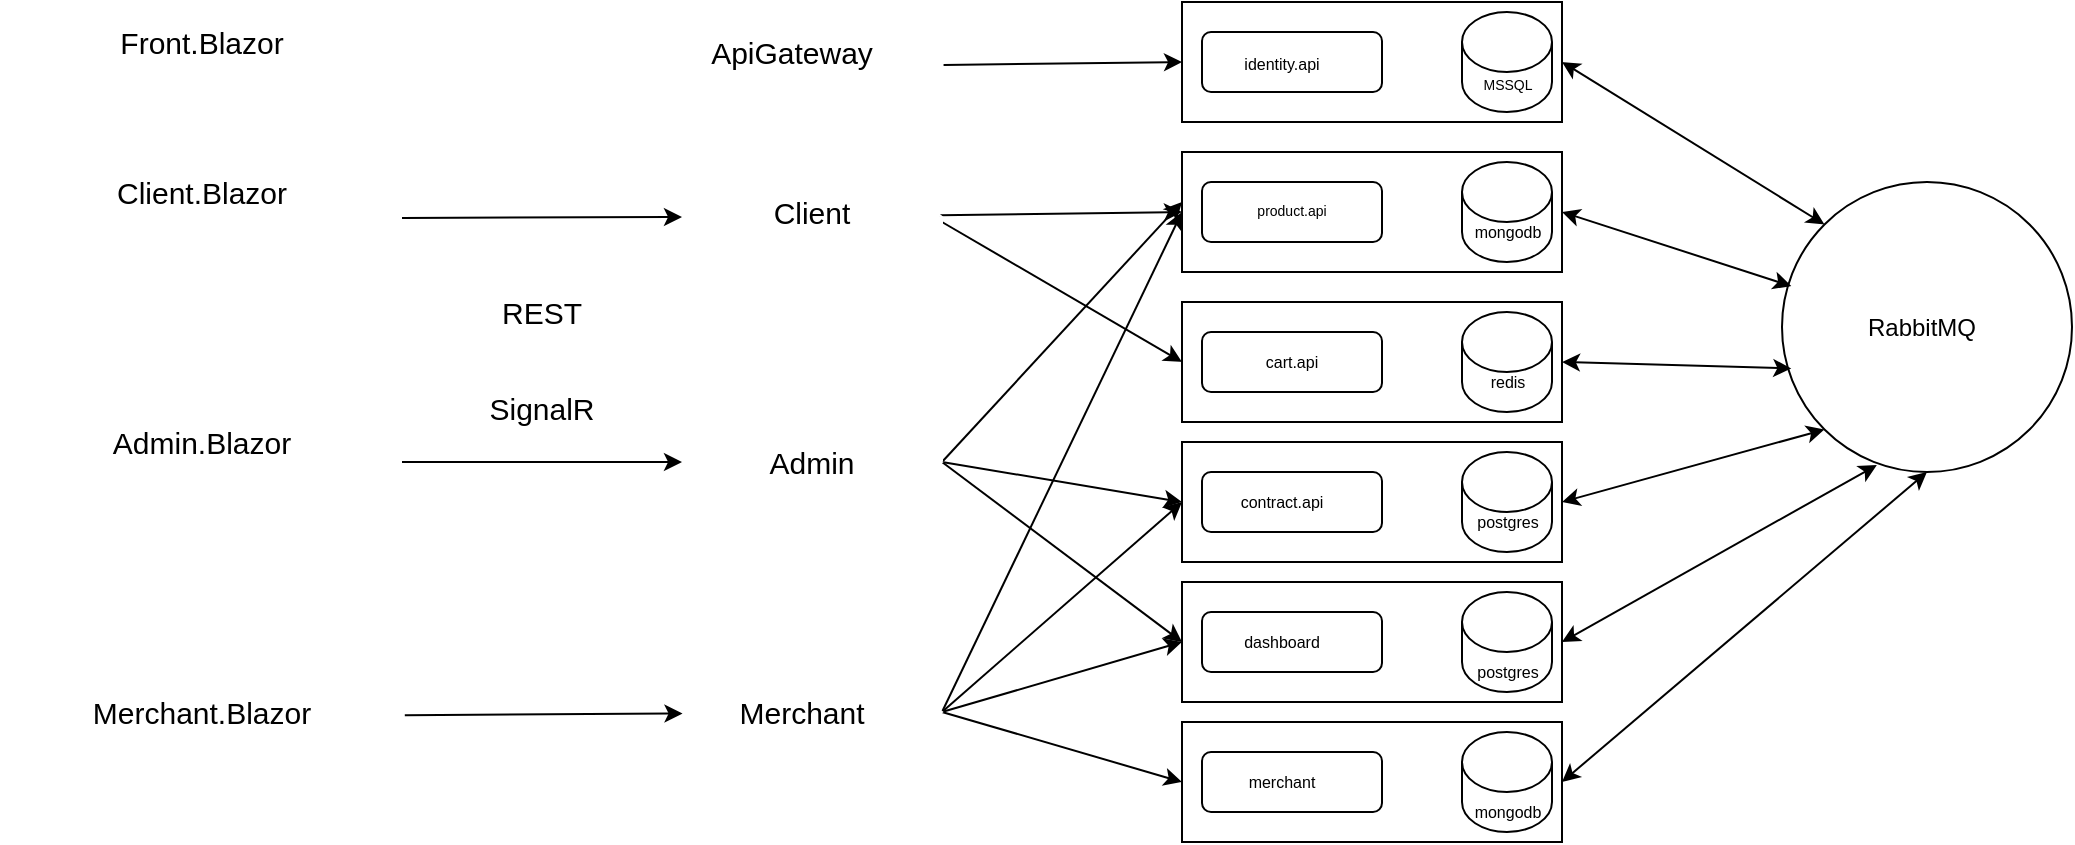 <mxfile>
    <diagram id="39V4i5nskPyQPllEZI3q" name="Page-1">
        <mxGraphModel dx="2623" dy="1060" grid="1" gridSize="10" guides="1" tooltips="1" connect="1" arrows="1" fold="1" page="1" pageScale="1" pageWidth="850" pageHeight="1100" math="0" shadow="0">
            <root>
                <mxCell id="0"/>
                <mxCell id="1" parent="0"/>
                <mxCell id="5" value="" style="ellipse;whiteSpace=wrap;html=1;aspect=fixed;" vertex="1" parent="1">
                    <mxGeometry x="550" y="200" width="145" height="145" as="geometry"/>
                </mxCell>
                <mxCell id="3" value="RabbitMQ" style="text;html=1;strokeColor=none;fillColor=none;align=center;verticalAlign=middle;whiteSpace=wrap;rounded=0;" vertex="1" parent="1">
                    <mxGeometry x="570" y="257.5" width="100" height="30" as="geometry"/>
                </mxCell>
                <mxCell id="15" value="" style="rounded=0;whiteSpace=wrap;html=1;" vertex="1" parent="1">
                    <mxGeometry x="250" y="110" width="190" height="60" as="geometry"/>
                </mxCell>
                <mxCell id="16" value="" style="endArrow=classic;startArrow=classic;html=1;entryX=1;entryY=0.5;entryDx=0;entryDy=0;exitX=0;exitY=0;exitDx=0;exitDy=0;" edge="1" parent="1" source="5" target="15">
                    <mxGeometry width="50" height="50" relative="1" as="geometry">
                        <mxPoint x="380" y="280" as="sourcePoint"/>
                        <mxPoint x="430" y="230" as="targetPoint"/>
                    </mxGeometry>
                </mxCell>
                <mxCell id="17" value="" style="rounded=1;whiteSpace=wrap;html=1;" vertex="1" parent="1">
                    <mxGeometry x="260" y="125" width="90" height="30" as="geometry"/>
                </mxCell>
                <mxCell id="18" value="" style="shape=cylinder3;whiteSpace=wrap;html=1;boundedLbl=1;backgroundOutline=1;size=15;" vertex="1" parent="1">
                    <mxGeometry x="390" y="115" width="45" height="50" as="geometry"/>
                </mxCell>
                <mxCell id="19" value="" style="rounded=0;whiteSpace=wrap;html=1;" vertex="1" parent="1">
                    <mxGeometry x="250" y="185" width="190" height="60" as="geometry"/>
                </mxCell>
                <mxCell id="20" value="" style="rounded=1;whiteSpace=wrap;html=1;" vertex="1" parent="1">
                    <mxGeometry x="260" y="200" width="90" height="30" as="geometry"/>
                </mxCell>
                <mxCell id="21" value="" style="shape=cylinder3;whiteSpace=wrap;html=1;boundedLbl=1;backgroundOutline=1;size=15;" vertex="1" parent="1">
                    <mxGeometry x="390" y="190" width="45" height="50" as="geometry"/>
                </mxCell>
                <mxCell id="22" value="" style="rounded=0;whiteSpace=wrap;html=1;" vertex="1" parent="1">
                    <mxGeometry x="250" y="260" width="190" height="60" as="geometry"/>
                </mxCell>
                <mxCell id="23" value="" style="rounded=1;whiteSpace=wrap;html=1;" vertex="1" parent="1">
                    <mxGeometry x="260" y="275" width="90" height="30" as="geometry"/>
                </mxCell>
                <mxCell id="24" value="" style="shape=cylinder3;whiteSpace=wrap;html=1;boundedLbl=1;backgroundOutline=1;size=15;" vertex="1" parent="1">
                    <mxGeometry x="390" y="265" width="45" height="50" as="geometry"/>
                </mxCell>
                <mxCell id="25" value="" style="rounded=0;whiteSpace=wrap;html=1;" vertex="1" parent="1">
                    <mxGeometry x="250" y="330" width="190" height="60" as="geometry"/>
                </mxCell>
                <mxCell id="26" value="" style="rounded=1;whiteSpace=wrap;html=1;" vertex="1" parent="1">
                    <mxGeometry x="260" y="345" width="90" height="30" as="geometry"/>
                </mxCell>
                <mxCell id="27" value="" style="shape=cylinder3;whiteSpace=wrap;html=1;boundedLbl=1;backgroundOutline=1;size=15;" vertex="1" parent="1">
                    <mxGeometry x="390" y="335" width="45" height="50" as="geometry"/>
                </mxCell>
                <mxCell id="28" value="" style="endArrow=classic;startArrow=classic;html=1;entryX=0.032;entryY=0.359;entryDx=0;entryDy=0;exitX=1;exitY=0.5;exitDx=0;exitDy=0;entryPerimeter=0;" edge="1" parent="1" source="19" target="5">
                    <mxGeometry width="50" height="50" relative="1" as="geometry">
                        <mxPoint x="280" y="340" as="sourcePoint"/>
                        <mxPoint x="330" y="290" as="targetPoint"/>
                    </mxGeometry>
                </mxCell>
                <mxCell id="29" value="" style="endArrow=classic;startArrow=classic;html=1;entryX=0.032;entryY=0.643;entryDx=0;entryDy=0;exitX=1;exitY=0.5;exitDx=0;exitDy=0;entryPerimeter=0;" edge="1" parent="1" source="22" target="5">
                    <mxGeometry width="50" height="50" relative="1" as="geometry">
                        <mxPoint x="450" y="225" as="sourcePoint"/>
                        <mxPoint x="540" y="225" as="targetPoint"/>
                    </mxGeometry>
                </mxCell>
                <mxCell id="30" value="" style="endArrow=classic;startArrow=classic;html=1;entryX=0;entryY=1;entryDx=0;entryDy=0;exitX=1;exitY=0.5;exitDx=0;exitDy=0;" edge="1" parent="1" source="25" target="5">
                    <mxGeometry width="50" height="50" relative="1" as="geometry">
                        <mxPoint x="450" y="300" as="sourcePoint"/>
                        <mxPoint x="557.574" y="267.426" as="targetPoint"/>
                    </mxGeometry>
                </mxCell>
                <mxCell id="31" value="&lt;font style=&quot;font-size: 8px;&quot;&gt;identity.api&lt;/font&gt;" style="text;html=1;strokeColor=none;fillColor=none;align=center;verticalAlign=middle;whiteSpace=wrap;rounded=0;" vertex="1" parent="1">
                    <mxGeometry x="270" y="125" width="60" height="30" as="geometry"/>
                </mxCell>
                <mxCell id="32" value="&lt;font style=&quot;font-size: 7px;&quot;&gt;MSSQL&lt;/font&gt;" style="text;html=1;strokeColor=none;fillColor=none;align=center;verticalAlign=middle;whiteSpace=wrap;rounded=0;opacity=0;strokeWidth=0;" vertex="1" parent="1">
                    <mxGeometry x="382.5" y="135" width="60" height="30" as="geometry"/>
                </mxCell>
                <mxCell id="33" value="product.api" style="text;html=1;strokeColor=none;fillColor=none;align=center;verticalAlign=middle;whiteSpace=wrap;rounded=0;strokeWidth=0;fontSize=7;opacity=0;" vertex="1" parent="1">
                    <mxGeometry x="275" y="200" width="60" height="30" as="geometry"/>
                </mxCell>
                <mxCell id="34" value="mongodb" style="text;html=1;strokeColor=none;fillColor=none;align=center;verticalAlign=middle;whiteSpace=wrap;rounded=0;strokeWidth=0;fontSize=8;opacity=0;" vertex="1" parent="1">
                    <mxGeometry x="382.5" y="210" width="60" height="30" as="geometry"/>
                </mxCell>
                <mxCell id="35" value="cart.api" style="text;html=1;strokeColor=none;fillColor=none;align=center;verticalAlign=middle;whiteSpace=wrap;rounded=0;strokeWidth=0;fontSize=8;opacity=0;" vertex="1" parent="1">
                    <mxGeometry x="275" y="275" width="60" height="30" as="geometry"/>
                </mxCell>
                <mxCell id="36" value="redis" style="text;html=1;strokeColor=none;fillColor=none;align=center;verticalAlign=middle;whiteSpace=wrap;rounded=0;strokeWidth=0;fontSize=8;opacity=0;" vertex="1" parent="1">
                    <mxGeometry x="382.5" y="285" width="60" height="30" as="geometry"/>
                </mxCell>
                <mxCell id="37" value="" style="rounded=0;whiteSpace=wrap;html=1;" vertex="1" parent="1">
                    <mxGeometry x="250" y="400" width="190" height="60" as="geometry"/>
                </mxCell>
                <mxCell id="38" value="" style="rounded=1;whiteSpace=wrap;html=1;" vertex="1" parent="1">
                    <mxGeometry x="260" y="415" width="90" height="30" as="geometry"/>
                </mxCell>
                <mxCell id="39" value="" style="shape=cylinder3;whiteSpace=wrap;html=1;boundedLbl=1;backgroundOutline=1;size=15;" vertex="1" parent="1">
                    <mxGeometry x="390" y="405" width="45" height="50" as="geometry"/>
                </mxCell>
                <mxCell id="40" value="" style="rounded=0;whiteSpace=wrap;html=1;" vertex="1" parent="1">
                    <mxGeometry x="250" y="470" width="190" height="60" as="geometry"/>
                </mxCell>
                <mxCell id="41" value="" style="rounded=1;whiteSpace=wrap;html=1;" vertex="1" parent="1">
                    <mxGeometry x="260" y="485" width="90" height="30" as="geometry"/>
                </mxCell>
                <mxCell id="42" value="" style="shape=cylinder3;whiteSpace=wrap;html=1;boundedLbl=1;backgroundOutline=1;size=15;" vertex="1" parent="1">
                    <mxGeometry x="390" y="475" width="45" height="50" as="geometry"/>
                </mxCell>
                <mxCell id="43" value="" style="endArrow=classic;startArrow=classic;html=1;fontSize=8;exitX=1;exitY=0.5;exitDx=0;exitDy=0;entryX=0.327;entryY=0.976;entryDx=0;entryDy=0;entryPerimeter=0;" edge="1" parent="1" source="37" target="5">
                    <mxGeometry width="50" height="50" relative="1" as="geometry">
                        <mxPoint x="400" y="470" as="sourcePoint"/>
                        <mxPoint x="600" y="280" as="targetPoint"/>
                    </mxGeometry>
                </mxCell>
                <mxCell id="44" value="" style="endArrow=classic;startArrow=classic;html=1;fontSize=8;exitX=1;exitY=0.5;exitDx=0;exitDy=0;entryX=0.5;entryY=1;entryDx=0;entryDy=0;" edge="1" parent="1" source="40" target="5">
                    <mxGeometry width="50" height="50" relative="1" as="geometry">
                        <mxPoint x="400" y="400" as="sourcePoint"/>
                        <mxPoint x="600" y="280" as="targetPoint"/>
                    </mxGeometry>
                </mxCell>
                <mxCell id="45" value="contract.api" style="text;html=1;strokeColor=none;fillColor=none;align=center;verticalAlign=middle;whiteSpace=wrap;rounded=0;strokeWidth=0;fontSize=8;opacity=0;" vertex="1" parent="1">
                    <mxGeometry x="270" y="345" width="60" height="30" as="geometry"/>
                </mxCell>
                <mxCell id="46" value="postgres" style="text;html=1;strokeColor=none;fillColor=none;align=center;verticalAlign=middle;whiteSpace=wrap;rounded=0;strokeWidth=0;fontSize=8;opacity=0;" vertex="1" parent="1">
                    <mxGeometry x="382.5" y="355" width="60" height="30" as="geometry"/>
                </mxCell>
                <mxCell id="47" value="postgres" style="text;html=1;strokeColor=none;fillColor=none;align=center;verticalAlign=middle;whiteSpace=wrap;rounded=0;strokeWidth=0;fontSize=8;opacity=0;" vertex="1" parent="1">
                    <mxGeometry x="382.5" y="430" width="60" height="30" as="geometry"/>
                </mxCell>
                <mxCell id="49" value="dashboard" style="text;html=1;strokeColor=none;fillColor=none;align=center;verticalAlign=middle;whiteSpace=wrap;rounded=0;strokeWidth=0;fontSize=8;opacity=0;" vertex="1" parent="1">
                    <mxGeometry x="270" y="415" width="60" height="30" as="geometry"/>
                </mxCell>
                <mxCell id="50" value="merchant" style="text;html=1;strokeColor=none;fillColor=none;align=center;verticalAlign=middle;whiteSpace=wrap;rounded=0;strokeWidth=0;fontSize=8;opacity=0;" vertex="1" parent="1">
                    <mxGeometry x="270" y="485" width="60" height="30" as="geometry"/>
                </mxCell>
                <mxCell id="52" value="mongodb" style="text;html=1;strokeColor=none;fillColor=none;align=center;verticalAlign=middle;whiteSpace=wrap;rounded=0;strokeWidth=0;fontSize=8;opacity=0;" vertex="1" parent="1">
                    <mxGeometry x="382.5" y="500" width="60" height="30" as="geometry"/>
                </mxCell>
                <mxCell id="75" style="edgeStyle=none;html=1;entryX=0;entryY=0.5;entryDx=0;entryDy=0;fontSize=15;" edge="1" parent="1" target="22">
                    <mxGeometry relative="1" as="geometry">
                        <mxPoint x="130" y="220" as="sourcePoint"/>
                    </mxGeometry>
                </mxCell>
                <mxCell id="76" style="edgeStyle=none;html=1;exitX=1;exitY=0.5;exitDx=0;exitDy=0;fontSize=15;" edge="1" parent="1" source="69">
                    <mxGeometry relative="1" as="geometry">
                        <mxPoint x="250" y="210" as="targetPoint"/>
                    </mxGeometry>
                </mxCell>
                <mxCell id="95" style="edgeStyle=none;html=1;entryX=0;entryY=0.5;entryDx=0;entryDy=0;fontSize=15;exitX=1.006;exitY=0.075;exitDx=0;exitDy=0;exitPerimeter=0;" edge="1" parent="1" source="61" target="15">
                    <mxGeometry relative="1" as="geometry"/>
                </mxCell>
                <mxCell id="61" value="" style="rounded=0;whiteSpace=wrap;html=1;strokeColor=#FFFFFF;strokeWidth=1;fontSize=8;fillColor=none;gradientColor=default;" vertex="1" parent="1">
                    <mxGeometry y="110" width="130" height="420" as="geometry"/>
                </mxCell>
                <mxCell id="96" style="edgeStyle=none;html=1;entryX=0;entryY=0.5;entryDx=0;entryDy=0;fontSize=15;" edge="1" parent="1" source="62" target="19">
                    <mxGeometry relative="1" as="geometry"/>
                </mxCell>
                <mxCell id="62" value="" style="rhombus;whiteSpace=wrap;html=1;strokeColor=#FFFFFF;strokeWidth=1;fontSize=8;fillColor=none;gradientColor=default;" vertex="1" parent="1">
                    <mxGeometry y="165" width="130" height="105" as="geometry"/>
                </mxCell>
                <mxCell id="64" value="&lt;font style=&quot;font-size: 15px;&quot;&gt;ApiGateway&lt;/font&gt;" style="text;html=1;strokeColor=none;fillColor=none;align=center;verticalAlign=middle;whiteSpace=wrap;rounded=0;strokeWidth=1;fontSize=8;" vertex="1" parent="1">
                    <mxGeometry x="20" y="120" width="70" height="30" as="geometry"/>
                </mxCell>
                <mxCell id="66" value="Client" style="text;html=1;strokeColor=none;fillColor=none;align=center;verticalAlign=middle;whiteSpace=wrap;rounded=0;strokeWidth=1;fontSize=15;" vertex="1" parent="1">
                    <mxGeometry x="35" y="195" width="60" height="40" as="geometry"/>
                </mxCell>
                <mxCell id="77" style="edgeStyle=none;html=1;entryX=0;entryY=0.5;entryDx=0;entryDy=0;fontSize=15;exitX=1;exitY=0.5;exitDx=0;exitDy=0;" edge="1" parent="1" source="69" target="25">
                    <mxGeometry relative="1" as="geometry"/>
                </mxCell>
                <mxCell id="78" style="edgeStyle=none;html=1;entryX=0;entryY=0.5;entryDx=0;entryDy=0;fontSize=15;exitX=1;exitY=0.5;exitDx=0;exitDy=0;" edge="1" parent="1" source="69" target="37">
                    <mxGeometry relative="1" as="geometry"/>
                </mxCell>
                <mxCell id="69" value="" style="rhombus;whiteSpace=wrap;html=1;strokeColor=#FFFFFF;strokeWidth=1;fontSize=15;fillColor=none;gradientColor=default;" vertex="1" parent="1">
                    <mxGeometry y="290" width="130" height="100" as="geometry"/>
                </mxCell>
                <mxCell id="82" style="edgeStyle=none;html=1;entryX=0;entryY=0.5;entryDx=0;entryDy=0;fontSize=15;exitX=1;exitY=0.5;exitDx=0;exitDy=0;" edge="1" parent="1" source="70" target="25">
                    <mxGeometry relative="1" as="geometry"/>
                </mxCell>
                <mxCell id="83" style="edgeStyle=none;html=1;entryX=0;entryY=0.5;entryDx=0;entryDy=0;fontSize=15;exitX=1;exitY=0.5;exitDx=0;exitDy=0;" edge="1" parent="1" source="70" target="40">
                    <mxGeometry relative="1" as="geometry"/>
                </mxCell>
                <mxCell id="84" style="edgeStyle=none;html=1;entryX=0;entryY=0.5;entryDx=0;entryDy=0;fontSize=15;exitX=1;exitY=0.5;exitDx=0;exitDy=0;" edge="1" parent="1" source="70" target="37">
                    <mxGeometry relative="1" as="geometry"/>
                </mxCell>
                <mxCell id="97" style="edgeStyle=none;html=1;entryX=0;entryY=0.5;entryDx=0;entryDy=0;fontSize=15;exitX=1;exitY=0.5;exitDx=0;exitDy=0;" edge="1" parent="1" source="70" target="19">
                    <mxGeometry relative="1" as="geometry"/>
                </mxCell>
                <mxCell id="70" value="" style="rhombus;whiteSpace=wrap;html=1;strokeColor=#FFFFFF;strokeWidth=1;fontSize=15;fillColor=none;gradientColor=default;" vertex="1" parent="1">
                    <mxGeometry y="415" width="130" height="100" as="geometry"/>
                </mxCell>
                <mxCell id="71" value="Admin" style="text;html=1;strokeColor=none;fillColor=none;align=center;verticalAlign=middle;whiteSpace=wrap;rounded=0;strokeWidth=1;fontSize=15;" vertex="1" parent="1">
                    <mxGeometry x="35" y="325" width="60" height="30" as="geometry"/>
                </mxCell>
                <mxCell id="72" value="Merchant" style="text;html=1;strokeColor=none;fillColor=none;align=center;verticalAlign=middle;whiteSpace=wrap;rounded=0;strokeWidth=1;fontSize=15;" vertex="1" parent="1">
                    <mxGeometry x="30" y="450" width="60" height="30" as="geometry"/>
                </mxCell>
                <mxCell id="104" style="edgeStyle=none;html=1;entryX=0.002;entryY=0.847;entryDx=0;entryDy=0;entryPerimeter=0;fontSize=15;exitX=1.007;exitY=0.849;exitDx=0;exitDy=0;exitPerimeter=0;" edge="1" parent="1" source="85" target="61">
                    <mxGeometry relative="1" as="geometry"/>
                </mxCell>
                <mxCell id="85" value="" style="rounded=0;whiteSpace=wrap;html=1;strokeColor=#FFFFFF;strokeWidth=1;fontSize=15;fillColor=none;gradientColor=default;" vertex="1" parent="1">
                    <mxGeometry x="-340" y="110" width="200" height="420" as="geometry"/>
                </mxCell>
                <mxCell id="102" style="edgeStyle=none;html=1;entryX=0;entryY=0.5;entryDx=0;entryDy=0;fontSize=15;" edge="1" parent="1" target="62">
                    <mxGeometry relative="1" as="geometry">
                        <mxPoint x="-140" y="218" as="sourcePoint"/>
                    </mxGeometry>
                </mxCell>
                <mxCell id="87" value="" style="shape=document;whiteSpace=wrap;html=1;boundedLbl=1;strokeColor=#FFFFFF;strokeWidth=1;fontSize=15;fillColor=none;gradientColor=default;" vertex="1" parent="1">
                    <mxGeometry x="-300" y="170" width="120" height="80" as="geometry"/>
                </mxCell>
                <mxCell id="88" value="" style="shape=document;whiteSpace=wrap;html=1;boundedLbl=1;strokeColor=#FFFFFF;strokeWidth=1;fontSize=15;fillColor=none;gradientColor=default;" vertex="1" parent="1">
                    <mxGeometry x="-300" y="300" width="120" height="80" as="geometry"/>
                </mxCell>
                <mxCell id="91" value="" style="shape=document;whiteSpace=wrap;html=1;boundedLbl=1;strokeColor=#FFFFFF;strokeWidth=1;fontSize=15;fillColor=none;gradientColor=default;" vertex="1" parent="1">
                    <mxGeometry x="-300" y="425" width="120" height="80" as="geometry"/>
                </mxCell>
                <mxCell id="92" value="Client.Blazor" style="text;html=1;strokeColor=none;fillColor=none;align=center;verticalAlign=middle;whiteSpace=wrap;rounded=0;strokeWidth=1;fontSize=15;" vertex="1" parent="1">
                    <mxGeometry x="-270" y="190" width="60" height="30" as="geometry"/>
                </mxCell>
                <mxCell id="93" value="Admin.Blazor" style="text;html=1;strokeColor=none;fillColor=none;align=center;verticalAlign=middle;whiteSpace=wrap;rounded=0;strokeWidth=1;fontSize=15;" vertex="1" parent="1">
                    <mxGeometry x="-270" y="315" width="60" height="30" as="geometry"/>
                </mxCell>
                <mxCell id="94" value="Merchant.Blazor" style="text;html=1;strokeColor=none;fillColor=none;align=center;verticalAlign=middle;whiteSpace=wrap;rounded=0;strokeWidth=1;fontSize=15;" vertex="1" parent="1">
                    <mxGeometry x="-270" y="450" width="60" height="30" as="geometry"/>
                </mxCell>
                <mxCell id="103" style="edgeStyle=none;html=1;entryX=0;entryY=0.5;entryDx=0;entryDy=0;fontSize=15;" edge="1" parent="1" target="69">
                    <mxGeometry relative="1" as="geometry">
                        <mxPoint x="-140" y="340" as="sourcePoint"/>
                        <mxPoint x="10.0" y="227.5" as="targetPoint"/>
                    </mxGeometry>
                </mxCell>
                <mxCell id="105" value="Front.Blazor" style="text;html=1;strokeColor=none;fillColor=none;align=center;verticalAlign=middle;whiteSpace=wrap;rounded=0;strokeWidth=1;fontSize=15;" vertex="1" parent="1">
                    <mxGeometry x="-270" y="115" width="60" height="30" as="geometry"/>
                </mxCell>
                <mxCell id="110" value="" style="shape=parallelogram;perimeter=parallelogramPerimeter;whiteSpace=wrap;html=1;fixedSize=1;strokeColor=#FFFFFF;strokeWidth=1;fontSize=15;fillColor=none;gradientColor=default;" vertex="1" parent="1">
                    <mxGeometry x="-130" y="250" width="120" height="30" as="geometry"/>
                </mxCell>
                <mxCell id="111" value="" style="shape=parallelogram;perimeter=parallelogramPerimeter;whiteSpace=wrap;html=1;fixedSize=1;strokeColor=#FFFFFF;strokeWidth=1;fontSize=15;fillColor=none;gradientColor=default;" vertex="1" parent="1">
                    <mxGeometry x="-130" y="295" width="120" height="35" as="geometry"/>
                </mxCell>
                <mxCell id="112" value="REST" style="text;html=1;strokeColor=none;fillColor=none;align=center;verticalAlign=middle;whiteSpace=wrap;rounded=0;strokeWidth=1;fontSize=15;" vertex="1" parent="1">
                    <mxGeometry x="-100" y="250" width="60" height="30" as="geometry"/>
                </mxCell>
                <mxCell id="113" value="SignalR" style="text;html=1;strokeColor=none;fillColor=none;align=center;verticalAlign=middle;whiteSpace=wrap;rounded=0;strokeWidth=1;fontSize=15;" vertex="1" parent="1">
                    <mxGeometry x="-100" y="297.5" width="60" height="30" as="geometry"/>
                </mxCell>
            </root>
        </mxGraphModel>
    </diagram>
</mxfile>
